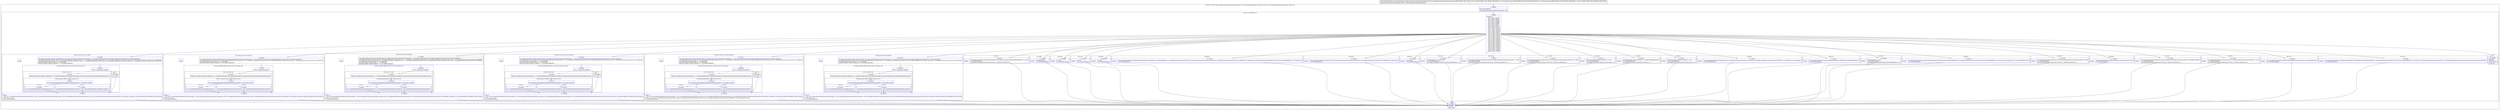 digraph "CFG forcom.google.android.gms.internal.ads.zzamu.dispatchTransaction(ILandroid\/os\/Parcel;Landroid\/os\/Parcel;I)Z" {
subgraph cluster_Region_375561836 {
label = "R(3:0|1|7) | DECL_VAR: com.google.android.gms.internal.ads.zzamw null, com.google.android.gms.internal.ads.zzamw null, com.google.android.gms.internal.ads.zzamw null\l";
node [shape=record,color=blue];
Node_0 [shape=record,label="{0\:\ 0x0000|MTH_ENTER_BLOCK\l|com.google.android.gms.internal.ads.zzamw r6 = null\l}"];
subgraph cluster_SwitchRegion_550759362 {
label = "Switch: 30, default: R(1:2)";
node [shape=record,color=blue];
Node_1 [shape=record,label="{1\:\ 0x0001|switch(r9) \{\l    case 1: goto L_0x0006;\l    case 2: goto L_0x0046;\l    case 3: goto L_0x0051;\l    case 4: goto L_0x0086;\l    case 5: goto L_0x008d;\l    case 6: goto L_0x0094;\l    case 7: goto L_0x00d7;\l    case 8: goto L_0x0113;\l    case 9: goto L_0x011b;\l    case 10: goto L_0x0123;\l    case 11: goto L_0x014c;\l    case 12: goto L_0x0160;\l    case 13: goto L_0x0168;\l    case 14: goto L_0x0174;\l    case 15: goto L_0x01bc;\l    case 16: goto L_0x01c8;\l    case 17: goto L_0x01d4;\l    case 18: goto L_0x01e0;\l    case 19: goto L_0x01ec;\l    case 20: goto L_0x01f8;\l    case 21: goto L_0x0210;\l    case 22: goto L_0x0220;\l    case 23: goto L_0x022c;\l    case 24: goto L_0x0248;\l    case 25: goto L_0x0254;\l    case 26: goto L_0x0260;\l    case 27: goto L_0x026c;\l    case 28: goto L_0x0278;\l    case 29: goto L_0x0004;\l    case 30: goto L_0x02ae;\l    case 31: goto L_0x02be;\l    default: goto L_0x0004;\l\}\l}"];
subgraph cluster_Region_349466459 {
label = "R(4:3|(1:5)(2:8|(1:10)(1:11))|6|1)";
node [shape=record,color=blue];
Node_3 [shape=record,label="{3\:\ 0x0006|com.google.android.gms.dynamic.IObjectWrapper com.google.android.gms.dynamic.IObjectWrapper r1 = com.google.android.gms.dynamic.IObjectWrapper.Stub.asInterface(r10.readStrongBinder())\lcom.google.android.gms.internal.ads.zzyb com.google.android.gms.internal.ads.zzyb r2 = (com.google.android.gms.internal.ads.zzyb) com.google.android.gms.internal.ads.zzfo.zza(r10, com.google.android.gms.internal.ads.zzyb.CREATOR)\lcom.google.android.gms.internal.ads.zzxx com.google.android.gms.internal.ads.zzxx r3 = (com.google.android.gms.internal.ads.zzxx) com.google.android.gms.internal.ads.zzfo.zza(r10, com.google.android.gms.internal.ads.zzxx.CREATOR)\ljava.lang.String java.lang.String r4 = r10.readString()\landroid.os.IBinder android.os.IBinder r7 = r10.readStrongBinder()\l}"];
subgraph cluster_IfRegion_1301195684 {
label = "IF [B:4:0x0026] THEN: R(1:5) ELSE: R(2:8|(1:10)(1:11))";
node [shape=record,color=blue];
Node_4 [shape=record,label="{4\:\ 0x0026|if (r7 == null) goto L_0x0028\l}"];
subgraph cluster_Region_1607274922 {
label = "R(1:5)";
node [shape=record,color=blue];
Node_5 [shape=record,label="{5\:\ 0x0028|r5 = null\l}"];
}
subgraph cluster_Region_717859947 {
label = "R(2:8|(1:10)(1:11))";
node [shape=record,color=blue];
Node_8 [shape=record,label="{8\:\ 0x0032|android.os.IInterface android.os.IInterface r0 = r7.queryLocalInterface(\"com.google.android.gms.ads.internal.mediation.client.IMediationAdapterListener\")\l}"];
subgraph cluster_IfRegion_15405063 {
label = "IF [B:9:0x003a] THEN: R(1:10) ELSE: R(1:11)";
node [shape=record,color=blue];
Node_9 [shape=record,label="{9\:\ 0x003a|if ((r0 instanceof com.google.android.gms.internal.ads.zzamw) == true) goto L_0x003c\l}"];
subgraph cluster_Region_939542581 {
label = "R(1:10)";
node [shape=record,color=blue];
Node_10 [shape=record,label="{10\:\ 0x003c|r5 = (com.google.android.gms.internal.ads.zzamw) r0\l}"];
}
subgraph cluster_Region_938614549 {
label = "R(1:11)";
node [shape=record,color=blue];
Node_11 [shape=record,label="{11\:\ 0x0040|com.google.android.gms.internal.ads.zzamy r5 = new com.google.android.gms.internal.ads.zzamy(r7)\l}"];
}
}
}
}
Node_6 [shape=record,label="{6\:\ 0x0029|PHI: r5 \l  PHI: (r5v17 com.google.android.gms.internal.ads.zzamw) = (r5v15 com.google.android.gms.internal.ads.zzamw), (r5v16 com.google.android.gms.internal.ads.zzamw), (r5v18 com.google.android.gms.internal.ads.zzamw) binds: [B:11:0x0040, B:10:0x003c, B:5:0x0028] A[DONT_GENERATE, DONT_INLINE]\l|zza(r1, r2, r3, r4, r5)\lr11.writeNoException()\l}"];
Node_InsnContainer_447237645 [shape=record,label="{|break\l}"];
}
subgraph cluster_Region_552052791 {
label = "R(2:12|1)";
node [shape=record,color=blue];
Node_12 [shape=record,label="{12\:\ 0x0046|com.google.android.gms.dynamic.IObjectWrapper com.google.android.gms.dynamic.IObjectWrapper r0 = zzse()\lr11.writeNoException()\lcom.google.android.gms.internal.ads.zzfo.zza(r11, (android.os.IInterface) r0)\l}"];
Node_InsnContainer_769608883 [shape=record,label="{|break\l}"];
}
subgraph cluster_Region_917117222 {
label = "R(4:13|(2:16|(1:18)(1:19))|15|1)";
node [shape=record,color=blue];
Node_13 [shape=record,label="{13\:\ 0x0051|com.google.android.gms.dynamic.IObjectWrapper com.google.android.gms.dynamic.IObjectWrapper r2 = com.google.android.gms.dynamic.IObjectWrapper.Stub.asInterface(r10.readStrongBinder())\lcom.google.android.gms.internal.ads.zzxx com.google.android.gms.internal.ads.zzxx r0 = (com.google.android.gms.internal.ads.zzxx) com.google.android.gms.internal.ads.zzfo.zza(r10, com.google.android.gms.internal.ads.zzxx.CREATOR)\ljava.lang.String java.lang.String r3 = r10.readString()\landroid.os.IBinder android.os.IBinder r4 = r10.readStrongBinder()\l}"];
subgraph cluster_IfRegion_119960612 {
label = "IF [B:14:0x0069] THEN: R(2:16|(1:18)(1:19)) ELSE: null";
node [shape=record,color=blue];
Node_14 [shape=record,label="{14\:\ 0x0069|if (r4 != null) goto L_0x0072\l}"];
subgraph cluster_Region_791594400 {
label = "R(2:16|(1:18)(1:19))";
node [shape=record,color=blue];
Node_16 [shape=record,label="{16\:\ 0x0072|android.os.IInterface android.os.IInterface r1 = r4.queryLocalInterface(\"com.google.android.gms.ads.internal.mediation.client.IMediationAdapterListener\")\l}"];
subgraph cluster_IfRegion_1918021200 {
label = "IF [B:17:0x007a] THEN: R(1:18) ELSE: R(1:19)";
node [shape=record,color=blue];
Node_17 [shape=record,label="{17\:\ 0x007a|if ((r1 instanceof com.google.android.gms.internal.ads.zzamw) == true) goto L_0x007c\l}"];
subgraph cluster_Region_305418653 {
label = "R(1:18)";
node [shape=record,color=blue];
Node_18 [shape=record,label="{18\:\ 0x007c|r6 = (com.google.android.gms.internal.ads.zzamw) r1\l}"];
}
subgraph cluster_Region_281393280 {
label = "R(1:19)";
node [shape=record,color=blue];
Node_19 [shape=record,label="{19\:\ 0x0080|com.google.android.gms.internal.ads.zzamy r6 = new com.google.android.gms.internal.ads.zzamy(r4)\l}"];
}
}
}
}
Node_15 [shape=record,label="{15\:\ 0x006b|PHI: r6 \l  PHI: (r6v12 com.google.android.gms.internal.ads.zzamw) = (r6v0 com.google.android.gms.internal.ads.zzamw), (r6v10 com.google.android.gms.internal.ads.zzamw), (r6v11 com.google.android.gms.internal.ads.zzamw) binds: [B:14:0x0069, B:19:0x0080, B:18:0x007c] A[DONT_GENERATE, DONT_INLINE]\l|zza(r2, r0, r3, r6)\lr11.writeNoException()\l}"];
Node_InsnContainer_1350416854 [shape=record,label="{|break\l}"];
}
subgraph cluster_Region_1867498976 {
label = "R(2:20|1)";
node [shape=record,color=blue];
Node_20 [shape=record,label="{20\:\ 0x0086|showInterstitial()\lr11.writeNoException()\l}"];
Node_InsnContainer_936322594 [shape=record,label="{|break\l}"];
}
subgraph cluster_Region_1621253820 {
label = "R(2:21|1)";
node [shape=record,color=blue];
Node_21 [shape=record,label="{21\:\ 0x008d|destroy()\lr11.writeNoException()\l}"];
Node_InsnContainer_1571612791 [shape=record,label="{|break\l}"];
}
subgraph cluster_Region_186036604 {
label = "R(4:22|(2:25|(1:27)(1:28))|24|1)";
node [shape=record,color=blue];
Node_22 [shape=record,label="{22\:\ 0x0094|com.google.android.gms.dynamic.IObjectWrapper com.google.android.gms.dynamic.IObjectWrapper r1 = com.google.android.gms.dynamic.IObjectWrapper.Stub.asInterface(r10.readStrongBinder())\lcom.google.android.gms.internal.ads.zzyb com.google.android.gms.internal.ads.zzyb r2 = (com.google.android.gms.internal.ads.zzyb) com.google.android.gms.internal.ads.zzfo.zza(r10, com.google.android.gms.internal.ads.zzyb.CREATOR)\lcom.google.android.gms.internal.ads.zzxx com.google.android.gms.internal.ads.zzxx r3 = (com.google.android.gms.internal.ads.zzxx) com.google.android.gms.internal.ads.zzfo.zza(r10, com.google.android.gms.internal.ads.zzxx.CREATOR)\ljava.lang.String java.lang.String r4 = r10.readString()\ljava.lang.String java.lang.String r5 = r10.readString()\landroid.os.IBinder android.os.IBinder r7 = r10.readStrongBinder()\l}"];
subgraph cluster_IfRegion_1894451553 {
label = "IF [B:23:0x00b8] THEN: R(2:25|(1:27)(1:28)) ELSE: null";
node [shape=record,color=blue];
Node_23 [shape=record,label="{23\:\ 0x00b8|if (r7 != null) goto L_0x00c3\l}"];
subgraph cluster_Region_626991066 {
label = "R(2:25|(1:27)(1:28))";
node [shape=record,color=blue];
Node_25 [shape=record,label="{25\:\ 0x00c3|android.os.IInterface android.os.IInterface r0 = r7.queryLocalInterface(\"com.google.android.gms.ads.internal.mediation.client.IMediationAdapterListener\")\l}"];
subgraph cluster_IfRegion_429486034 {
label = "IF [B:26:0x00cb] THEN: R(1:27) ELSE: R(1:28)";
node [shape=record,color=blue];
Node_26 [shape=record,label="{26\:\ 0x00cb|if ((r0 instanceof com.google.android.gms.internal.ads.zzamw) == true) goto L_0x00cd\l}"];
subgraph cluster_Region_1445416282 {
label = "R(1:27)";
node [shape=record,color=blue];
Node_27 [shape=record,label="{27\:\ 0x00cd|r6 = (com.google.android.gms.internal.ads.zzamw) r0\l}"];
}
subgraph cluster_Region_1421092958 {
label = "R(1:28)";
node [shape=record,color=blue];
Node_28 [shape=record,label="{28\:\ 0x00d1|com.google.android.gms.internal.ads.zzamy r6 = new com.google.android.gms.internal.ads.zzamy(r7)\l}"];
}
}
}
}
Node_24 [shape=record,label="{24\:\ 0x00ba|PHI: r6 \l  PHI: (r6v9 com.google.android.gms.internal.ads.zzamw) = (r6v0 com.google.android.gms.internal.ads.zzamw), (r6v7 com.google.android.gms.internal.ads.zzamw), (r6v8 com.google.android.gms.internal.ads.zzamw) binds: [B:23:0x00b8, B:28:0x00d1, B:27:0x00cd] A[DONT_GENERATE, DONT_INLINE]\l|zza(r1, r2, r3, r4, r5, r6)\lr11.writeNoException()\l}"];
Node_InsnContainer_1281185511 [shape=record,label="{|break\l}"];
}
subgraph cluster_Region_808372151 {
label = "R(4:29|(1:31)(2:33|(1:35)(1:36))|32|1)";
node [shape=record,color=blue];
Node_29 [shape=record,label="{29\:\ 0x00d7|com.google.android.gms.dynamic.IObjectWrapper com.google.android.gms.dynamic.IObjectWrapper r1 = com.google.android.gms.dynamic.IObjectWrapper.Stub.asInterface(r10.readStrongBinder())\lcom.google.android.gms.internal.ads.zzxx com.google.android.gms.internal.ads.zzxx r2 = (com.google.android.gms.internal.ads.zzxx) com.google.android.gms.internal.ads.zzfo.zza(r10, com.google.android.gms.internal.ads.zzxx.CREATOR)\ljava.lang.String java.lang.String r3 = r10.readString()\ljava.lang.String java.lang.String r4 = r10.readString()\landroid.os.IBinder android.os.IBinder r7 = r10.readStrongBinder()\l}"];
subgraph cluster_IfRegion_575213687 {
label = "IF [B:30:0x00f3] THEN: R(1:31) ELSE: R(2:33|(1:35)(1:36))";
node [shape=record,color=blue];
Node_30 [shape=record,label="{30\:\ 0x00f3|if (r7 == null) goto L_0x00f5\l}"];
subgraph cluster_Region_1223346540 {
label = "R(1:31)";
node [shape=record,color=blue];
Node_31 [shape=record,label="{31\:\ 0x00f5|r5 = null\l}"];
}
subgraph cluster_Region_914830773 {
label = "R(2:33|(1:35)(1:36))";
node [shape=record,color=blue];
Node_33 [shape=record,label="{33\:\ 0x00ff|android.os.IInterface android.os.IInterface r0 = r7.queryLocalInterface(\"com.google.android.gms.ads.internal.mediation.client.IMediationAdapterListener\")\l}"];
subgraph cluster_IfRegion_770642383 {
label = "IF [B:34:0x0107] THEN: R(1:35) ELSE: R(1:36)";
node [shape=record,color=blue];
Node_34 [shape=record,label="{34\:\ 0x0107|if ((r0 instanceof com.google.android.gms.internal.ads.zzamw) == true) goto L_0x0109\l}"];
subgraph cluster_Region_1196385965 {
label = "R(1:35)";
node [shape=record,color=blue];
Node_35 [shape=record,label="{35\:\ 0x0109|r5 = (com.google.android.gms.internal.ads.zzamw) r0\l}"];
}
subgraph cluster_Region_1798991968 {
label = "R(1:36)";
node [shape=record,color=blue];
Node_36 [shape=record,label="{36\:\ 0x010d|com.google.android.gms.internal.ads.zzamy r5 = new com.google.android.gms.internal.ads.zzamy(r7)\l}"];
}
}
}
}
Node_32 [shape=record,label="{32\:\ 0x00f6|PHI: r5 \l  PHI: (r5v10 com.google.android.gms.internal.ads.zzamw) = (r5v8 com.google.android.gms.internal.ads.zzamw), (r5v9 com.google.android.gms.internal.ads.zzamw), (r5v11 com.google.android.gms.internal.ads.zzamw) binds: [B:36:0x010d, B:35:0x0109, B:31:0x00f5] A[DONT_GENERATE, DONT_INLINE]\l|zza(r1, r2, r3, r4, r5)\lr11.writeNoException()\l}"];
Node_InsnContainer_40736632 [shape=record,label="{|break\l}"];
}
subgraph cluster_Region_1883794999 {
label = "R(2:37|1)";
node [shape=record,color=blue];
Node_37 [shape=record,label="{37\:\ 0x0113|pause()\lr11.writeNoException()\l}"];
Node_InsnContainer_1243467545 [shape=record,label="{|break\l}"];
}
subgraph cluster_Region_1817264851 {
label = "R(2:38|1)";
node [shape=record,color=blue];
Node_38 [shape=record,label="{38\:\ 0x011b|resume()\lr11.writeNoException()\l}"];
Node_InsnContainer_40492662 [shape=record,label="{|break\l}"];
}
subgraph cluster_Region_836973018 {
label = "R(2:39|1)";
node [shape=record,color=blue];
Node_39 [shape=record,label="{39\:\ 0x0123|zza(com.google.android.gms.dynamic.IObjectWrapper.Stub.asInterface(r10.readStrongBinder()), (com.google.android.gms.internal.ads.zzxx) com.google.android.gms.internal.ads.zzfo.zza(r10, com.google.android.gms.internal.ads.zzxx.CREATOR), r10.readString(), com.google.android.gms.internal.ads.zzatm.zzai(r10.readStrongBinder()), r10.readString())\lr11.writeNoException()\l}"];
Node_InsnContainer_354567672 [shape=record,label="{|break\l}"];
}
subgraph cluster_Region_1929632341 {
label = "R(2:40|1)";
node [shape=record,color=blue];
Node_40 [shape=record,label="{40\:\ 0x014c|zza((com.google.android.gms.internal.ads.zzxx) com.google.android.gms.internal.ads.zzfo.zza(r10, com.google.android.gms.internal.ads.zzxx.CREATOR), r10.readString())\lr11.writeNoException()\l}"];
Node_InsnContainer_1070932013 [shape=record,label="{|break\l}"];
}
subgraph cluster_Region_386968556 {
label = "R(2:41|1)";
node [shape=record,color=blue];
Node_41 [shape=record,label="{41\:\ 0x0160|showVideo()\lr11.writeNoException()\l}"];
Node_InsnContainer_270152051 [shape=record,label="{|break\l}"];
}
subgraph cluster_Region_293176118 {
label = "R(2:42|1)";
node [shape=record,color=blue];
Node_42 [shape=record,label="{42\:\ 0x0168|boolean boolean r0 = isInitialized()\lr11.writeNoException()\lcom.google.android.gms.internal.ads.zzfo.writeBoolean(r11, r0)\l}"];
Node_InsnContainer_2108063831 [shape=record,label="{|break\l}"];
}
subgraph cluster_Region_21844307 {
label = "R(4:43|(1:45)(2:47|(1:49)(1:50))|46|1)";
node [shape=record,color=blue];
Node_43 [shape=record,label="{43\:\ 0x0174|com.google.android.gms.dynamic.IObjectWrapper com.google.android.gms.dynamic.IObjectWrapper r1 = com.google.android.gms.dynamic.IObjectWrapper.Stub.asInterface(r10.readStrongBinder())\lcom.google.android.gms.internal.ads.zzxx com.google.android.gms.internal.ads.zzxx r2 = (com.google.android.gms.internal.ads.zzxx) com.google.android.gms.internal.ads.zzfo.zza(r10, com.google.android.gms.internal.ads.zzxx.CREATOR)\ljava.lang.String java.lang.String r3 = r10.readString()\ljava.lang.String java.lang.String r4 = r10.readString()\landroid.os.IBinder android.os.IBinder r7 = r10.readStrongBinder()\l}"];
subgraph cluster_IfRegion_860157599 {
label = "IF [B:44:0x0190] THEN: R(1:45) ELSE: R(2:47|(1:49)(1:50))";
node [shape=record,color=blue];
Node_44 [shape=record,label="{44\:\ 0x0190|if (r7 == null) goto L_0x0192\l}"];
subgraph cluster_Region_998636528 {
label = "R(1:45)";
node [shape=record,color=blue];
Node_45 [shape=record,label="{45\:\ 0x0192|r5 = null\l}"];
}
subgraph cluster_Region_1150227599 {
label = "R(2:47|(1:49)(1:50))";
node [shape=record,color=blue];
Node_47 [shape=record,label="{47\:\ 0x01a8|android.os.IInterface android.os.IInterface r0 = r7.queryLocalInterface(\"com.google.android.gms.ads.internal.mediation.client.IMediationAdapterListener\")\l}"];
subgraph cluster_IfRegion_334905374 {
label = "IF [B:48:0x01b0] THEN: R(1:49) ELSE: R(1:50)";
node [shape=record,color=blue];
Node_48 [shape=record,label="{48\:\ 0x01b0|if ((r0 instanceof com.google.android.gms.internal.ads.zzamw) == true) goto L_0x01b2\l}"];
subgraph cluster_Region_118668529 {
label = "R(1:49)";
node [shape=record,color=blue];
Node_49 [shape=record,label="{49\:\ 0x01b2|r5 = (com.google.android.gms.internal.ads.zzamw) r0\l}"];
}
subgraph cluster_Region_2019180943 {
label = "R(1:50)";
node [shape=record,color=blue];
Node_50 [shape=record,label="{50\:\ 0x01b6|com.google.android.gms.internal.ads.zzamy r5 = new com.google.android.gms.internal.ads.zzamy(r7)\l}"];
}
}
}
}
Node_46 [shape=record,label="{46\:\ 0x0193|PHI: r5 \l  PHI: (r5v4 com.google.android.gms.internal.ads.zzamw) = (r5v2 com.google.android.gms.internal.ads.zzamw), (r5v3 com.google.android.gms.internal.ads.zzamw), (r5v5 com.google.android.gms.internal.ads.zzamw) binds: [B:50:0x01b6, B:49:0x01b2, B:45:0x0192] A[DONT_GENERATE, DONT_INLINE]\l|zza(r1, r2, r3, r4, r5, (com.google.android.gms.internal.ads.zzadx) com.google.android.gms.internal.ads.zzfo.zza(r10, com.google.android.gms.internal.ads.zzadx.CREATOR), r10.createStringArrayList())\lr11.writeNoException()\l}"];
Node_InsnContainer_1810105222 [shape=record,label="{|break\l}"];
}
subgraph cluster_Region_1477217461 {
label = "R(2:51|1)";
node [shape=record,color=blue];
Node_51 [shape=record,label="{51\:\ 0x01bc|com.google.android.gms.internal.ads.zzanb com.google.android.gms.internal.ads.zzanb r0 = zzsf()\lr11.writeNoException()\lcom.google.android.gms.internal.ads.zzfo.zza(r11, (android.os.IInterface) r0)\l}"];
Node_InsnContainer_2042202845 [shape=record,label="{|break\l}"];
}
subgraph cluster_Region_972675232 {
label = "R(2:52|1)";
node [shape=record,color=blue];
Node_52 [shape=record,label="{52\:\ 0x01c8|com.google.android.gms.internal.ads.zzane com.google.android.gms.internal.ads.zzane r0 = zzsg()\lr11.writeNoException()\lcom.google.android.gms.internal.ads.zzfo.zza(r11, (android.os.IInterface) r0)\l}"];
Node_InsnContainer_946453808 [shape=record,label="{|break\l}"];
}
subgraph cluster_Region_1889031289 {
label = "R(2:53|1)";
node [shape=record,color=blue];
Node_53 [shape=record,label="{53\:\ 0x01d4|android.os.Bundle android.os.Bundle r0 = zzsh()\lr11.writeNoException()\lcom.google.android.gms.internal.ads.zzfo.zzb(r11, r0)\l}"];
Node_InsnContainer_1896097362 [shape=record,label="{|break\l}"];
}
subgraph cluster_Region_892180153 {
label = "R(2:54|1)";
node [shape=record,color=blue];
Node_54 [shape=record,label="{54\:\ 0x01e0|android.os.Bundle android.os.Bundle r0 = getInterstitialAdapterInfo()\lr11.writeNoException()\lcom.google.android.gms.internal.ads.zzfo.zzb(r11, r0)\l}"];
Node_InsnContainer_985134023 [shape=record,label="{|break\l}"];
}
subgraph cluster_Region_409939821 {
label = "R(2:55|1)";
node [shape=record,color=blue];
Node_55 [shape=record,label="{55\:\ 0x01ec|android.os.Bundle android.os.Bundle r0 = zzsi()\lr11.writeNoException()\lcom.google.android.gms.internal.ads.zzfo.zzb(r11, r0)\l}"];
Node_InsnContainer_267217198 [shape=record,label="{|break\l}"];
}
subgraph cluster_Region_2048447966 {
label = "R(2:56|1)";
node [shape=record,color=blue];
Node_56 [shape=record,label="{56\:\ 0x01f8|zza((com.google.android.gms.internal.ads.zzxx) com.google.android.gms.internal.ads.zzfo.zza(r10, com.google.android.gms.internal.ads.zzxx.CREATOR), r10.readString(), r10.readString())\lr11.writeNoException()\l}"];
Node_InsnContainer_721312377 [shape=record,label="{|break\l}"];
}
subgraph cluster_Region_802336042 {
label = "R(2:57|1)";
node [shape=record,color=blue];
Node_57 [shape=record,label="{57\:\ 0x0210|zzr(com.google.android.gms.dynamic.IObjectWrapper.Stub.asInterface(r10.readStrongBinder()))\lr11.writeNoException()\l}"];
Node_InsnContainer_1259472359 [shape=record,label="{|break\l}"];
}
subgraph cluster_Region_880786160 {
label = "R(2:58|1)";
node [shape=record,color=blue];
Node_58 [shape=record,label="{58\:\ 0x0220|boolean boolean r0 = zzsj()\lr11.writeNoException()\lcom.google.android.gms.internal.ads.zzfo.writeBoolean(r11, r0)\l}"];
Node_InsnContainer_1998098302 [shape=record,label="{|break\l}"];
}
subgraph cluster_Region_795688566 {
label = "R(2:59|1)";
node [shape=record,color=blue];
Node_59 [shape=record,label="{59\:\ 0x022c|zza(com.google.android.gms.dynamic.IObjectWrapper.Stub.asInterface(r10.readStrongBinder()), com.google.android.gms.internal.ads.zzatm.zzai(r10.readStrongBinder()), (java.util.List\<java.lang.String\>) r10.createStringArrayList())\lr11.writeNoException()\l}"];
Node_InsnContainer_367820108 [shape=record,label="{|break\l}"];
}
subgraph cluster_Region_1418865729 {
label = "R(2:60|1)";
node [shape=record,color=blue];
Node_60 [shape=record,label="{60\:\ 0x0248|com.google.android.gms.internal.ads.zzafd com.google.android.gms.internal.ads.zzafd r0 = zzsk()\lr11.writeNoException()\lcom.google.android.gms.internal.ads.zzfo.zza(r11, (android.os.IInterface) r0)\l}"];
Node_InsnContainer_1317699371 [shape=record,label="{|break\l}"];
}
subgraph cluster_Region_2103077627 {
label = "R(2:61|1)";
node [shape=record,color=blue];
Node_61 [shape=record,label="{61\:\ 0x0254|setImmersiveMode(com.google.android.gms.internal.ads.zzfo.zza(r10))\lr11.writeNoException()\l}"];
Node_InsnContainer_998401448 [shape=record,label="{|break\l}"];
}
subgraph cluster_Region_340206876 {
label = "R(2:62|1)";
node [shape=record,color=blue];
Node_62 [shape=record,label="{62\:\ 0x0260|com.google.android.gms.internal.ads.zzaap com.google.android.gms.internal.ads.zzaap r0 = getVideoController()\lr11.writeNoException()\lcom.google.android.gms.internal.ads.zzfo.zza(r11, (android.os.IInterface) r0)\l}"];
Node_InsnContainer_1307732361 [shape=record,label="{|break\l}"];
}
subgraph cluster_Region_42321725 {
label = "R(2:63|1)";
node [shape=record,color=blue];
Node_63 [shape=record,label="{63\:\ 0x026c|com.google.android.gms.internal.ads.zzanh com.google.android.gms.internal.ads.zzanh r0 = zzsl()\lr11.writeNoException()\lcom.google.android.gms.internal.ads.zzfo.zza(r11, (android.os.IInterface) r0)\l}"];
Node_InsnContainer_1352410171 [shape=record,label="{|break\l}"];
}
subgraph cluster_Region_1731689821 {
label = "R(4:64|(2:67|(1:69)(1:70))|66|1)";
node [shape=record,color=blue];
Node_64 [shape=record,label="{64\:\ 0x0278|com.google.android.gms.dynamic.IObjectWrapper com.google.android.gms.dynamic.IObjectWrapper r2 = com.google.android.gms.dynamic.IObjectWrapper.Stub.asInterface(r10.readStrongBinder())\lcom.google.android.gms.internal.ads.zzxx com.google.android.gms.internal.ads.zzxx r0 = (com.google.android.gms.internal.ads.zzxx) com.google.android.gms.internal.ads.zzfo.zza(r10, com.google.android.gms.internal.ads.zzxx.CREATOR)\ljava.lang.String java.lang.String r3 = r10.readString()\landroid.os.IBinder android.os.IBinder r4 = r10.readStrongBinder()\l}"];
subgraph cluster_IfRegion_111288023 {
label = "IF [B:65:0x0290] THEN: R(2:67|(1:69)(1:70)) ELSE: null";
node [shape=record,color=blue];
Node_65 [shape=record,label="{65\:\ 0x0290|if (r4 != null) goto L_0x029a\l}"];
subgraph cluster_Region_1512261323 {
label = "R(2:67|(1:69)(1:70))";
node [shape=record,color=blue];
Node_67 [shape=record,label="{67\:\ 0x029a|android.os.IInterface android.os.IInterface r1 = r4.queryLocalInterface(\"com.google.android.gms.ads.internal.mediation.client.IMediationAdapterListener\")\l}"];
subgraph cluster_IfRegion_1686147490 {
label = "IF [B:68:0x02a2] THEN: R(1:69) ELSE: R(1:70)";
node [shape=record,color=blue];
Node_68 [shape=record,label="{68\:\ 0x02a2|if ((r1 instanceof com.google.android.gms.internal.ads.zzamw) == true) goto L_0x02a4\l}"];
subgraph cluster_Region_1031266445 {
label = "R(1:69)";
node [shape=record,color=blue];
Node_69 [shape=record,label="{69\:\ 0x02a4|r6 = (com.google.android.gms.internal.ads.zzamw) r1\l}"];
}
subgraph cluster_Region_297464773 {
label = "R(1:70)";
node [shape=record,color=blue];
Node_70 [shape=record,label="{70\:\ 0x02a8|com.google.android.gms.internal.ads.zzamy r6 = new com.google.android.gms.internal.ads.zzamy(r4)\l}"];
}
}
}
}
Node_66 [shape=record,label="{66\:\ 0x0292|PHI: r6 \l  PHI: (r6v3 com.google.android.gms.internal.ads.zzamw) = (r6v0 com.google.android.gms.internal.ads.zzamw), (r6v1 com.google.android.gms.internal.ads.zzamw), (r6v2 com.google.android.gms.internal.ads.zzamw) binds: [B:65:0x0290, B:70:0x02a8, B:69:0x02a4] A[DONT_GENERATE, DONT_INLINE]\l|zzb(r2, r0, r3, r6)\lr11.writeNoException()\l}"];
Node_InsnContainer_2126479713 [shape=record,label="{|break\l}"];
}
subgraph cluster_Region_1454904379 {
label = "R(2:71|1)";
node [shape=record,color=blue];
Node_71 [shape=record,label="{71\:\ 0x02ae|zzs(com.google.android.gms.dynamic.IObjectWrapper.Stub.asInterface(r10.readStrongBinder()))\lr11.writeNoException()\l}"];
Node_InsnContainer_140017988 [shape=record,label="{|break\l}"];
}
subgraph cluster_Region_970244488 {
label = "R(2:72|1)";
node [shape=record,color=blue];
Node_72 [shape=record,label="{72\:\ 0x02be|zza(com.google.android.gms.dynamic.IObjectWrapper.Stub.asInterface(r10.readStrongBinder()), com.google.android.gms.internal.ads.zzaiq.zzv(r10.readStrongBinder()), (java.util.List\<com.google.android.gms.internal.ads.zzaix\>) r10.createTypedArrayList(com.google.android.gms.internal.ads.zzaix.CREATOR))\lr11.writeNoException()\l}"];
Node_InsnContainer_996342618 [shape=record,label="{|break\l}"];
}
subgraph cluster_Region_770517441 {
label = "R(1:2)";
node [shape=record,color=blue];
Node_2 [shape=record,label="{2\:\ 0x0004|SYNTHETIC\lRETURN\lORIG_RETURN\l|return false\l}"];
}
}
Node_7 [shape=record,label="{7\:\ 0x0030|SYNTHETIC\lRETURN\l|return true\l}"];
}
MethodNode[shape=record,label="{protected final boolean com.google.android.gms.internal.ads.zzamu.dispatchTransaction((r8v0 'this' com.google.android.gms.internal.ads.zzamu A[IMMUTABLE_TYPE, THIS]), (r9v0 int A[IMMUTABLE_TYPE, METHOD_ARGUMENT]), (r10v0 android.os.Parcel A[IMMUTABLE_TYPE, METHOD_ARGUMENT]), (r11v0 android.os.Parcel A[IMMUTABLE_TYPE, METHOD_ARGUMENT]), (r12v0 int A[IMMUTABLE_TYPE, METHOD_ARGUMENT]))  | Annotation[SYSTEM, dalvik.annotation.Throws, \{value=[android.os.RemoteException]\}]\l}"];
MethodNode -> Node_0;
Node_0 -> Node_1;
Node_1 -> Node_2;
Node_1 -> Node_3;
Node_1 -> Node_12;
Node_1 -> Node_13;
Node_1 -> Node_20;
Node_1 -> Node_21;
Node_1 -> Node_22;
Node_1 -> Node_29;
Node_1 -> Node_37;
Node_1 -> Node_38;
Node_1 -> Node_39;
Node_1 -> Node_40;
Node_1 -> Node_41;
Node_1 -> Node_42;
Node_1 -> Node_43;
Node_1 -> Node_51;
Node_1 -> Node_52;
Node_1 -> Node_53;
Node_1 -> Node_54;
Node_1 -> Node_55;
Node_1 -> Node_56;
Node_1 -> Node_57;
Node_1 -> Node_58;
Node_1 -> Node_59;
Node_1 -> Node_60;
Node_1 -> Node_61;
Node_1 -> Node_62;
Node_1 -> Node_63;
Node_1 -> Node_64;
Node_1 -> Node_71;
Node_1 -> Node_72;
Node_3 -> Node_4;
Node_4 -> Node_5;
Node_4 -> Node_8[style=dashed];
Node_5 -> Node_6;
Node_8 -> Node_9;
Node_9 -> Node_10;
Node_9 -> Node_11[style=dashed];
Node_10 -> Node_6;
Node_11 -> Node_6;
Node_6 -> Node_7;
Node_12 -> Node_7;
Node_13 -> Node_14;
Node_14 -> Node_15[style=dashed];
Node_14 -> Node_16;
Node_16 -> Node_17;
Node_17 -> Node_18;
Node_17 -> Node_19[style=dashed];
Node_18 -> Node_15;
Node_19 -> Node_15;
Node_15 -> Node_7;
Node_20 -> Node_7;
Node_21 -> Node_7;
Node_22 -> Node_23;
Node_23 -> Node_24[style=dashed];
Node_23 -> Node_25;
Node_25 -> Node_26;
Node_26 -> Node_27;
Node_26 -> Node_28[style=dashed];
Node_27 -> Node_24;
Node_28 -> Node_24;
Node_24 -> Node_7;
Node_29 -> Node_30;
Node_30 -> Node_31;
Node_30 -> Node_33[style=dashed];
Node_31 -> Node_32;
Node_33 -> Node_34;
Node_34 -> Node_35;
Node_34 -> Node_36[style=dashed];
Node_35 -> Node_32;
Node_36 -> Node_32;
Node_32 -> Node_7;
Node_37 -> Node_7;
Node_38 -> Node_7;
Node_39 -> Node_7;
Node_40 -> Node_7;
Node_41 -> Node_7;
Node_42 -> Node_7;
Node_43 -> Node_44;
Node_44 -> Node_45;
Node_44 -> Node_47[style=dashed];
Node_45 -> Node_46;
Node_47 -> Node_48;
Node_48 -> Node_49;
Node_48 -> Node_50[style=dashed];
Node_49 -> Node_46;
Node_50 -> Node_46;
Node_46 -> Node_7;
Node_51 -> Node_7;
Node_52 -> Node_7;
Node_53 -> Node_7;
Node_54 -> Node_7;
Node_55 -> Node_7;
Node_56 -> Node_7;
Node_57 -> Node_7;
Node_58 -> Node_7;
Node_59 -> Node_7;
Node_60 -> Node_7;
Node_61 -> Node_7;
Node_62 -> Node_7;
Node_63 -> Node_7;
Node_64 -> Node_65;
Node_65 -> Node_66[style=dashed];
Node_65 -> Node_67;
Node_67 -> Node_68;
Node_68 -> Node_69;
Node_68 -> Node_70[style=dashed];
Node_69 -> Node_66;
Node_70 -> Node_66;
Node_66 -> Node_7;
Node_71 -> Node_7;
Node_72 -> Node_7;
}

